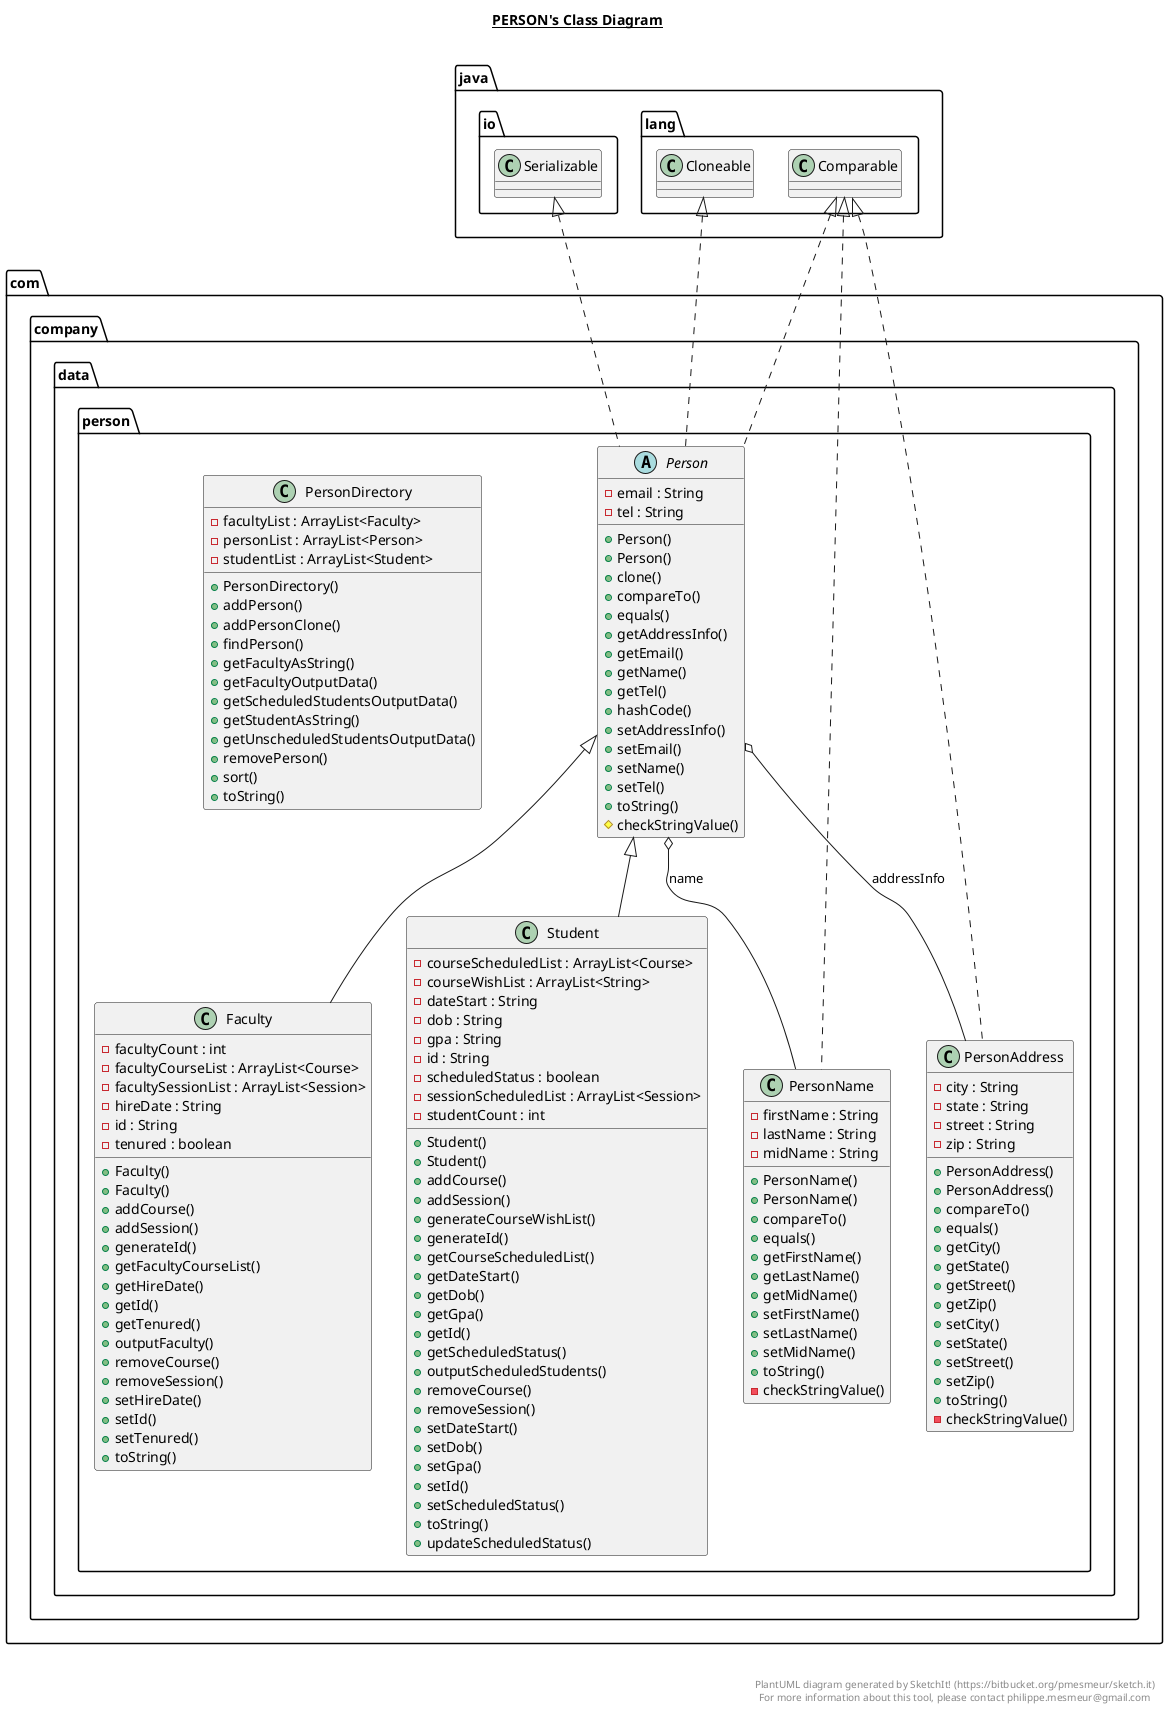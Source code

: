 @startuml

title __PERSON's Class Diagram__\n

  namespace com.company {
    namespace data.person {
      class com.company.data.person.Faculty {
          - facultyCount : int
          - facultyCourseList : ArrayList<Course>
          - facultySessionList : ArrayList<Session>
          - hireDate : String
          - id : String
          - tenured : boolean
          + Faculty()
          + Faculty()
          + addCourse()
          + addSession()
          + generateId()
          + getFacultyCourseList()
          + getHireDate()
          + getId()
          + getTenured()
          + outputFaculty()
          + removeCourse()
          + removeSession()
          + setHireDate()
          + setId()
          + setTenured()
          + toString()
      }
    }
  }
  

  namespace com.company {
    namespace data.person {
      abstract class com.company.data.person.Person {
          - email : String
          - tel : String
          + Person()
          + Person()
          + clone()
          + compareTo()
          + equals()
          + getAddressInfo()
          + getEmail()
          + getName()
          + getTel()
          + hashCode()
          + setAddressInfo()
          + setEmail()
          + setName()
          + setTel()
          + toString()
          # checkStringValue()
      }
    }
  }
  

  namespace com.company {
    namespace data.person {
      class com.company.data.person.PersonAddress {
          - city : String
          - state : String
          - street : String
          - zip : String
          + PersonAddress()
          + PersonAddress()
          + compareTo()
          + equals()
          + getCity()
          + getState()
          + getStreet()
          + getZip()
          + setCity()
          + setState()
          + setStreet()
          + setZip()
          + toString()
          - checkStringValue()
      }
    }
  }
  

  namespace com.company {
    namespace data.person {
      class com.company.data.person.PersonDirectory {
          - facultyList : ArrayList<Faculty>
          - personList : ArrayList<Person>
          - studentList : ArrayList<Student>
          + PersonDirectory()
          + addPerson()
          + addPersonClone()
          + findPerson()
          + getFacultyAsString()
          + getFacultyOutputData()
          + getScheduledStudentsOutputData()
          + getStudentAsString()
          + getUnscheduledStudentsOutputData()
          + removePerson()
          + sort()
          + toString()
      }
    }
  }
  

  namespace com.company {
    namespace data.person {
      class com.company.data.person.PersonName {
          - firstName : String
          - lastName : String
          - midName : String
          + PersonName()
          + PersonName()
          + compareTo()
          + equals()
          + getFirstName()
          + getLastName()
          + getMidName()
          + setFirstName()
          + setLastName()
          + setMidName()
          + toString()
          - checkStringValue()
      }
    }
  }
  

  namespace com.company {
    namespace data.person {
      class com.company.data.person.Student {
          - courseScheduledList : ArrayList<Course>
          - courseWishList : ArrayList<String>
          - dateStart : String
          - dob : String
          - gpa : String
          - id : String
          - scheduledStatus : boolean
          - sessionScheduledList : ArrayList<Session>
          - studentCount : int
          + Student()
          + Student()
          + addCourse()
          + addSession()
          + generateCourseWishList()
          + generateId()
          + getCourseScheduledList()
          + getDateStart()
          + getDob()
          + getGpa()
          + getId()
          + getScheduledStatus()
          + outputScheduledStudents()
          + removeCourse()
          + removeSession()
          + setDateStart()
          + setDob()
          + setGpa()
          + setId()
          + setScheduledStatus()
          + toString()
          + updateScheduledStatus()
      }
    }
  }
  

  com.company.data.person.Faculty -up-|> com.company.data.person.Person
  com.company.data.person.Person .up.|> java.io.Serializable
  com.company.data.person.Person .up.|> java.lang.Cloneable
  com.company.data.person.Person .up.|> java.lang.Comparable
  com.company.data.person.Person o-- com.company.data.person.PersonAddress : addressInfo
  com.company.data.person.Person o-- com.company.data.person.PersonName : name
  com.company.data.person.PersonAddress .up.|> java.lang.Comparable
  com.company.data.person.PersonName .up.|> java.lang.Comparable
  com.company.data.person.Student -up-|> com.company.data.person.Person


right footer


PlantUML diagram generated by SketchIt! (https://bitbucket.org/pmesmeur/sketch.it)
For more information about this tool, please contact philippe.mesmeur@gmail.com
endfooter

@enduml
